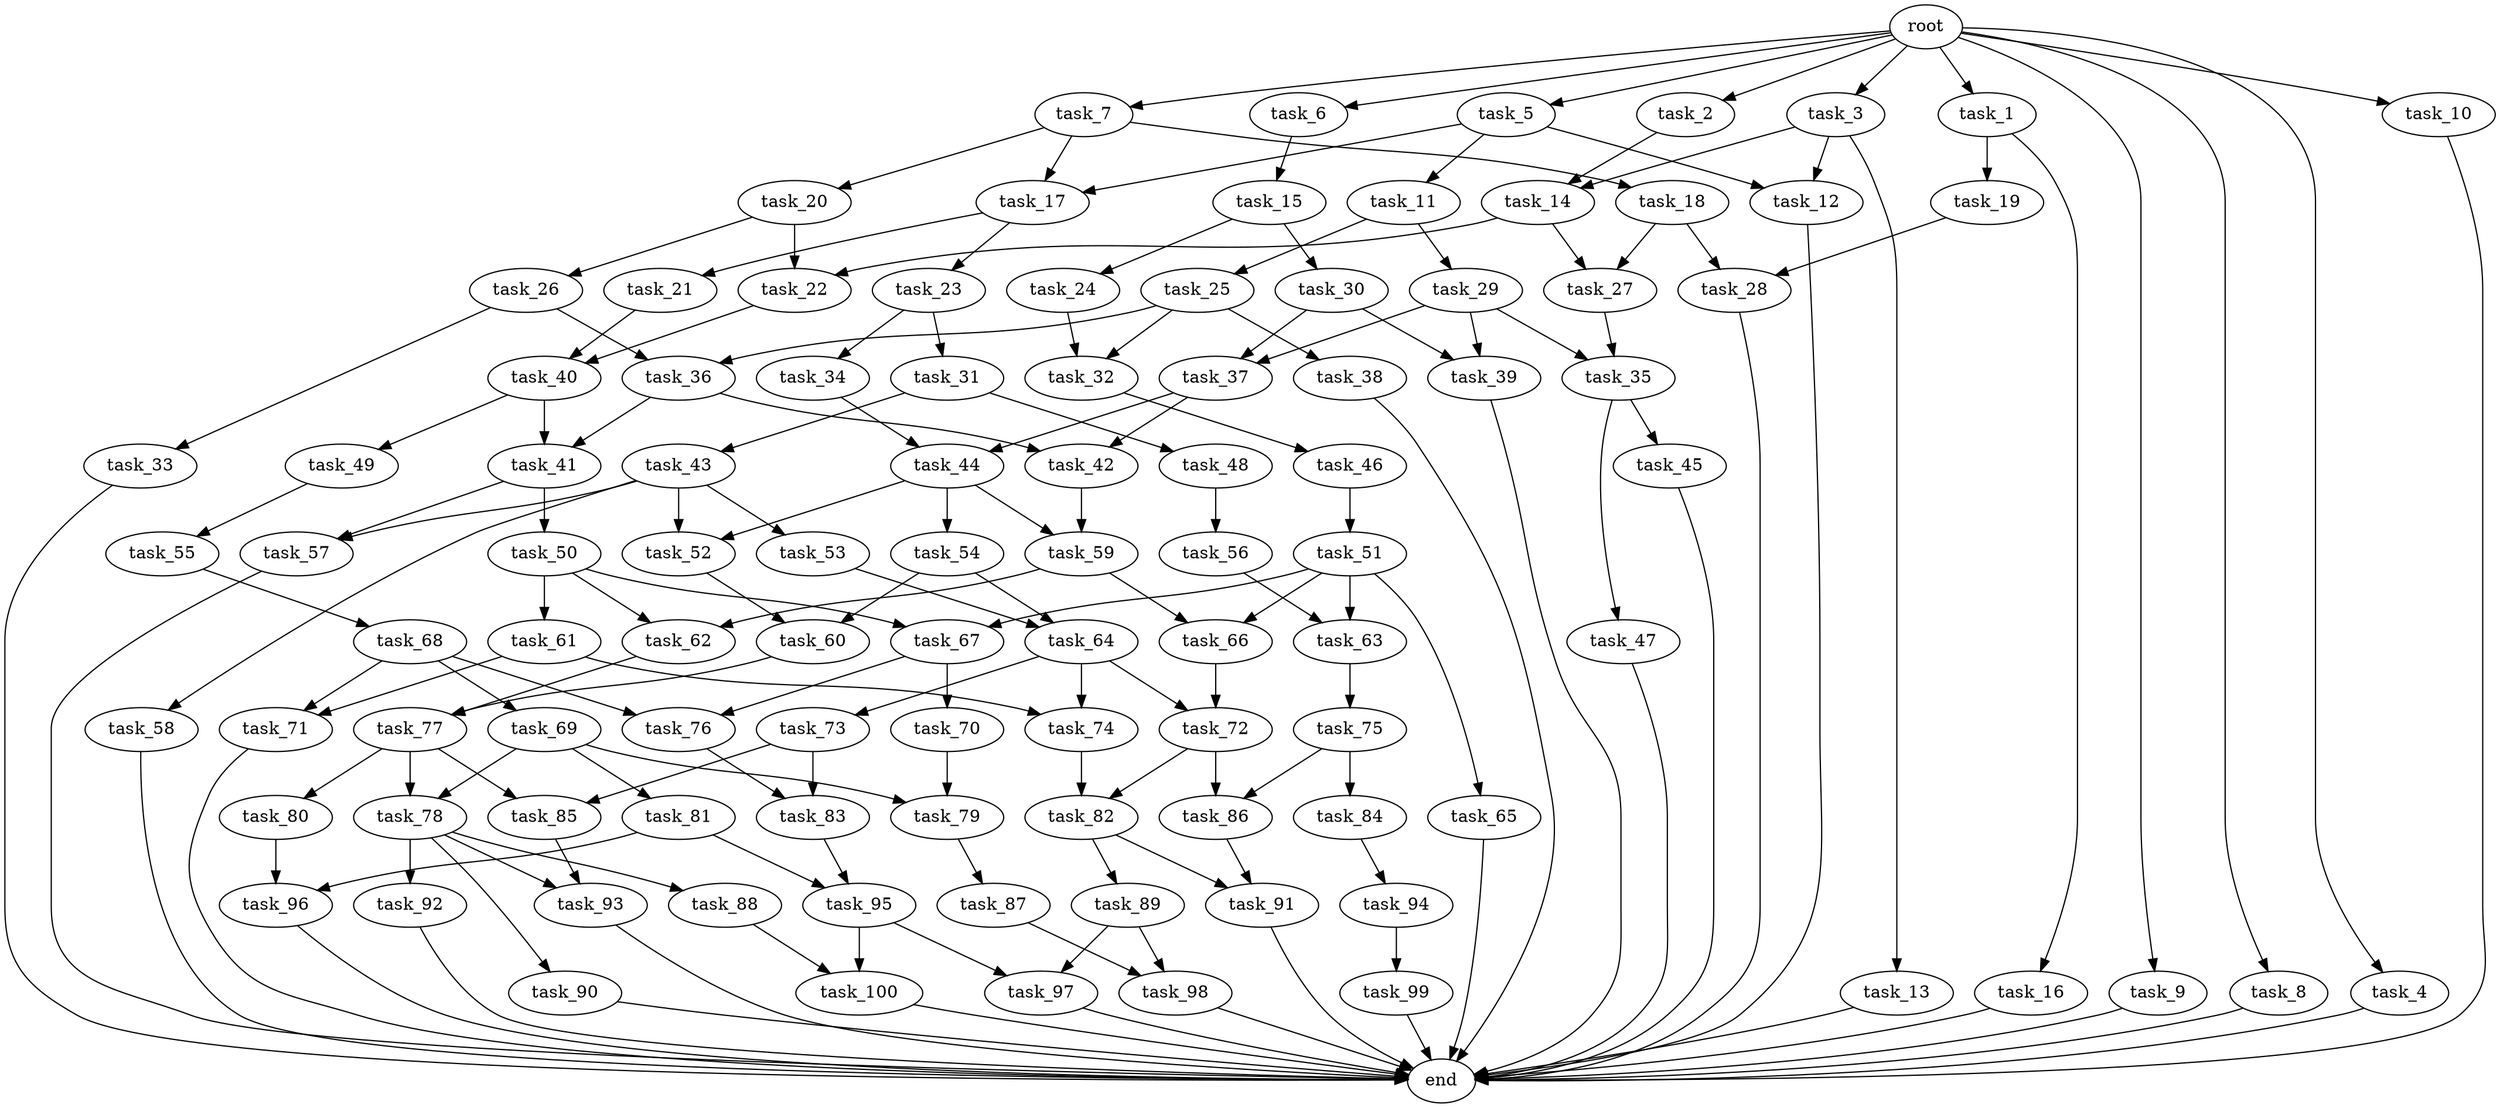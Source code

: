 digraph G {
  task_19 [size="2.743252e+09"];
  task_53 [size="4.057857e+09"];
  task_69 [size="4.861588e+09"];
  task_25 [size="2.613856e+09"];
  task_51 [size="3.458596e+09"];
  task_61 [size="4.389232e+09"];
  task_72 [size="2.809766e+09"];
  task_59 [size="9.164406e+08"];
  task_6 [size="3.396362e+09"];
  root [size="0.000000e+00"];
  task_3 [size="3.765257e+09"];
  task_60 [size="1.821607e+09"];
  task_76 [size="3.583106e+09"];
  task_48 [size="4.851891e+09"];
  task_84 [size="2.991236e+09"];
  task_86 [size="1.162705e+09"];
  task_11 [size="3.868367e+09"];
  task_54 [size="3.779304e+09"];
  task_36 [size="2.128705e+09"];
  task_97 [size="3.056246e+09"];
  task_58 [size="3.785728e+09"];
  task_62 [size="1.299372e+08"];
  task_57 [size="3.711757e+09"];
  task_22 [size="3.454733e+09"];
  task_28 [size="2.291492e+09"];
  task_41 [size="2.760377e+09"];
  task_78 [size="4.748233e+09"];
  task_47 [size="1.018567e+09"];
  task_43 [size="4.788595e+09"];
  task_94 [size="2.204706e+09"];
  task_9 [size="8.661974e+08"];
  task_68 [size="1.522113e+09"];
  task_70 [size="2.833007e+09"];
  task_23 [size="1.197956e+09"];
  task_88 [size="9.851971e+08"];
  task_8 [size="3.472940e+09"];
  task_87 [size="2.684836e+09"];
  task_35 [size="1.707665e+09"];
  task_42 [size="2.913435e+09"];
  end [size="0.000000e+00"];
  task_63 [size="2.891457e+09"];
  task_45 [size="2.607193e+09"];
  task_17 [size="6.200806e+08"];
  task_7 [size="2.514114e+09"];
  task_13 [size="4.709321e+09"];
  task_1 [size="3.110289e+09"];
  task_100 [size="4.893745e+09"];
  task_89 [size="1.331165e+09"];
  task_83 [size="7.254537e+08"];
  task_74 [size="2.918302e+09"];
  task_90 [size="4.071033e+09"];
  task_34 [size="3.386425e+09"];
  task_85 [size="3.498888e+09"];
  task_98 [size="4.159785e+08"];
  task_67 [size="4.890892e+09"];
  task_21 [size="1.999341e+09"];
  task_82 [size="3.178424e+09"];
  task_20 [size="9.760572e+08"];
  task_52 [size="3.764090e+09"];
  task_50 [size="1.463312e+09"];
  task_31 [size="2.194697e+09"];
  task_93 [size="1.917896e+09"];
  task_79 [size="3.667753e+09"];
  task_15 [size="1.460618e+08"];
  task_96 [size="2.211964e+09"];
  task_5 [size="3.499978e+08"];
  task_12 [size="4.372800e+08"];
  task_32 [size="1.228384e+09"];
  task_4 [size="2.208877e+09"];
  task_44 [size="4.342778e+09"];
  task_16 [size="3.788846e+09"];
  task_92 [size="3.952399e+09"];
  task_18 [size="3.681564e+09"];
  task_80 [size="3.201533e+09"];
  task_37 [size="4.882016e+08"];
  task_71 [size="3.328537e+09"];
  task_24 [size="2.421473e+09"];
  task_64 [size="2.946063e+09"];
  task_26 [size="3.348576e+09"];
  task_81 [size="3.347673e+09"];
  task_66 [size="3.578624e+09"];
  task_56 [size="3.427774e+09"];
  task_33 [size="3.501343e+09"];
  task_77 [size="2.151340e+09"];
  task_14 [size="3.955410e+09"];
  task_65 [size="3.495841e+09"];
  task_99 [size="4.266947e+09"];
  task_29 [size="4.541365e+09"];
  task_73 [size="4.125820e+09"];
  task_49 [size="1.266584e+08"];
  task_30 [size="1.392511e+09"];
  task_55 [size="1.775353e+09"];
  task_75 [size="3.177994e+09"];
  task_46 [size="4.340606e+09"];
  task_27 [size="4.301158e+09"];
  task_39 [size="3.339831e+09"];
  task_38 [size="4.578764e+09"];
  task_2 [size="3.240526e+09"];
  task_91 [size="2.929352e+08"];
  task_95 [size="7.764790e+08"];
  task_40 [size="1.998156e+09"];
  task_10 [size="3.016698e+09"];

  task_19 -> task_28 [size="5.486504e+08"];
  task_53 -> task_64 [size="8.115715e+08"];
  task_69 -> task_78 [size="9.723176e+08"];
  task_69 -> task_81 [size="9.723176e+08"];
  task_69 -> task_79 [size="9.723176e+08"];
  task_25 -> task_32 [size="5.227712e+08"];
  task_25 -> task_36 [size="5.227712e+08"];
  task_25 -> task_38 [size="5.227712e+08"];
  task_51 -> task_65 [size="6.917192e+08"];
  task_51 -> task_66 [size="6.917192e+08"];
  task_51 -> task_63 [size="6.917192e+08"];
  task_51 -> task_67 [size="6.917192e+08"];
  task_61 -> task_74 [size="8.778465e+08"];
  task_61 -> task_71 [size="8.778465e+08"];
  task_72 -> task_86 [size="2.809766e+08"];
  task_72 -> task_82 [size="2.809766e+08"];
  task_59 -> task_62 [size="9.164406e+07"];
  task_59 -> task_66 [size="9.164406e+07"];
  task_6 -> task_15 [size="6.792725e+08"];
  root -> task_2 [size="1.000000e-12"];
  root -> task_7 [size="1.000000e-12"];
  root -> task_4 [size="1.000000e-12"];
  root -> task_5 [size="1.000000e-12"];
  root -> task_3 [size="1.000000e-12"];
  root -> task_8 [size="1.000000e-12"];
  root -> task_9 [size="1.000000e-12"];
  root -> task_10 [size="1.000000e-12"];
  root -> task_6 [size="1.000000e-12"];
  root -> task_1 [size="1.000000e-12"];
  task_3 -> task_12 [size="7.530514e+08"];
  task_3 -> task_14 [size="7.530514e+08"];
  task_3 -> task_13 [size="7.530514e+08"];
  task_60 -> task_77 [size="1.821607e+08"];
  task_76 -> task_83 [size="3.583106e+08"];
  task_48 -> task_56 [size="9.703782e+08"];
  task_84 -> task_94 [size="5.982472e+08"];
  task_86 -> task_91 [size="1.162705e+08"];
  task_11 -> task_29 [size="7.736733e+08"];
  task_11 -> task_25 [size="7.736733e+08"];
  task_54 -> task_60 [size="7.558608e+08"];
  task_54 -> task_64 [size="7.558608e+08"];
  task_36 -> task_42 [size="2.128705e+08"];
  task_36 -> task_41 [size="2.128705e+08"];
  task_97 -> end [size="1.000000e-12"];
  task_58 -> end [size="1.000000e-12"];
  task_62 -> task_77 [size="1.299372e+07"];
  task_57 -> end [size="1.000000e-12"];
  task_22 -> task_40 [size="3.454733e+08"];
  task_28 -> end [size="1.000000e-12"];
  task_41 -> task_50 [size="2.760377e+08"];
  task_41 -> task_57 [size="2.760377e+08"];
  task_78 -> task_88 [size="4.748233e+08"];
  task_78 -> task_93 [size="4.748233e+08"];
  task_78 -> task_92 [size="4.748233e+08"];
  task_78 -> task_90 [size="4.748233e+08"];
  task_47 -> end [size="1.000000e-12"];
  task_43 -> task_58 [size="9.577190e+08"];
  task_43 -> task_53 [size="9.577190e+08"];
  task_43 -> task_57 [size="9.577190e+08"];
  task_43 -> task_52 [size="9.577190e+08"];
  task_94 -> task_99 [size="4.409413e+08"];
  task_9 -> end [size="1.000000e-12"];
  task_68 -> task_69 [size="3.044225e+08"];
  task_68 -> task_71 [size="3.044225e+08"];
  task_68 -> task_76 [size="3.044225e+08"];
  task_70 -> task_79 [size="5.666015e+08"];
  task_23 -> task_31 [size="2.395911e+08"];
  task_23 -> task_34 [size="2.395911e+08"];
  task_88 -> task_100 [size="1.970394e+08"];
  task_8 -> end [size="1.000000e-12"];
  task_87 -> task_98 [size="5.369672e+08"];
  task_35 -> task_47 [size="1.707665e+08"];
  task_35 -> task_45 [size="1.707665e+08"];
  task_42 -> task_59 [size="2.913435e+08"];
  task_63 -> task_75 [size="2.891457e+08"];
  task_45 -> end [size="1.000000e-12"];
  task_17 -> task_21 [size="6.200806e+07"];
  task_17 -> task_23 [size="6.200806e+07"];
  task_7 -> task_18 [size="5.028228e+08"];
  task_7 -> task_17 [size="5.028228e+08"];
  task_7 -> task_20 [size="5.028228e+08"];
  task_13 -> end [size="1.000000e-12"];
  task_1 -> task_19 [size="6.220578e+08"];
  task_1 -> task_16 [size="6.220578e+08"];
  task_100 -> end [size="1.000000e-12"];
  task_89 -> task_98 [size="2.662329e+08"];
  task_89 -> task_97 [size="2.662329e+08"];
  task_83 -> task_95 [size="7.254537e+07"];
  task_74 -> task_82 [size="2.918302e+08"];
  task_90 -> end [size="1.000000e-12"];
  task_34 -> task_44 [size="6.772849e+08"];
  task_85 -> task_93 [size="3.498888e+08"];
  task_98 -> end [size="1.000000e-12"];
  task_67 -> task_70 [size="4.890892e+08"];
  task_67 -> task_76 [size="4.890892e+08"];
  task_21 -> task_40 [size="3.998682e+08"];
  task_82 -> task_91 [size="3.178424e+08"];
  task_82 -> task_89 [size="3.178424e+08"];
  task_20 -> task_22 [size="1.952114e+08"];
  task_20 -> task_26 [size="1.952114e+08"];
  task_52 -> task_60 [size="3.764090e+08"];
  task_50 -> task_67 [size="2.926624e+08"];
  task_50 -> task_61 [size="2.926624e+08"];
  task_50 -> task_62 [size="2.926624e+08"];
  task_31 -> task_43 [size="4.389393e+08"];
  task_31 -> task_48 [size="4.389393e+08"];
  task_93 -> end [size="1.000000e-12"];
  task_79 -> task_87 [size="3.667753e+08"];
  task_15 -> task_24 [size="2.921237e+07"];
  task_15 -> task_30 [size="2.921237e+07"];
  task_96 -> end [size="1.000000e-12"];
  task_5 -> task_12 [size="6.999955e+07"];
  task_5 -> task_17 [size="6.999955e+07"];
  task_5 -> task_11 [size="6.999955e+07"];
  task_12 -> end [size="1.000000e-12"];
  task_32 -> task_46 [size="1.228384e+08"];
  task_4 -> end [size="1.000000e-12"];
  task_44 -> task_59 [size="4.342778e+08"];
  task_44 -> task_52 [size="4.342778e+08"];
  task_44 -> task_54 [size="4.342778e+08"];
  task_16 -> end [size="1.000000e-12"];
  task_92 -> end [size="1.000000e-12"];
  task_18 -> task_27 [size="7.363128e+08"];
  task_18 -> task_28 [size="7.363128e+08"];
  task_80 -> task_96 [size="6.403066e+08"];
  task_37 -> task_44 [size="4.882016e+07"];
  task_37 -> task_42 [size="4.882016e+07"];
  task_71 -> end [size="1.000000e-12"];
  task_24 -> task_32 [size="4.842946e+08"];
  task_64 -> task_72 [size="2.946063e+08"];
  task_64 -> task_73 [size="2.946063e+08"];
  task_64 -> task_74 [size="2.946063e+08"];
  task_26 -> task_36 [size="6.697153e+08"];
  task_26 -> task_33 [size="6.697153e+08"];
  task_81 -> task_96 [size="6.695345e+08"];
  task_81 -> task_95 [size="6.695345e+08"];
  task_66 -> task_72 [size="3.578624e+08"];
  task_56 -> task_63 [size="6.855548e+08"];
  task_33 -> end [size="1.000000e-12"];
  task_77 -> task_78 [size="2.151340e+08"];
  task_77 -> task_85 [size="2.151340e+08"];
  task_77 -> task_80 [size="2.151340e+08"];
  task_14 -> task_22 [size="3.955410e+08"];
  task_14 -> task_27 [size="3.955410e+08"];
  task_65 -> end [size="1.000000e-12"];
  task_99 -> end [size="1.000000e-12"];
  task_29 -> task_37 [size="9.082730e+08"];
  task_29 -> task_39 [size="9.082730e+08"];
  task_29 -> task_35 [size="9.082730e+08"];
  task_73 -> task_85 [size="8.251640e+08"];
  task_73 -> task_83 [size="8.251640e+08"];
  task_49 -> task_55 [size="2.533168e+07"];
  task_30 -> task_37 [size="2.785021e+08"];
  task_30 -> task_39 [size="2.785021e+08"];
  task_55 -> task_68 [size="3.550705e+08"];
  task_75 -> task_84 [size="6.355989e+08"];
  task_75 -> task_86 [size="6.355989e+08"];
  task_46 -> task_51 [size="8.681211e+08"];
  task_27 -> task_35 [size="4.301158e+08"];
  task_39 -> end [size="1.000000e-12"];
  task_38 -> end [size="1.000000e-12"];
  task_2 -> task_14 [size="6.481051e+08"];
  task_91 -> end [size="1.000000e-12"];
  task_95 -> task_100 [size="7.764790e+07"];
  task_95 -> task_97 [size="7.764790e+07"];
  task_40 -> task_41 [size="1.998156e+08"];
  task_40 -> task_49 [size="1.998156e+08"];
  task_10 -> end [size="1.000000e-12"];
}
